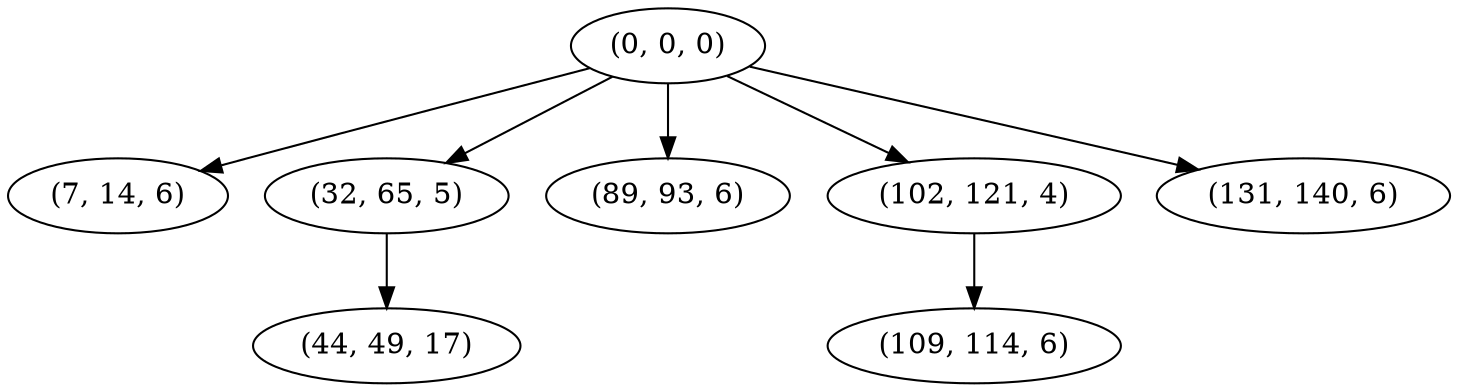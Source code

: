 digraph tree {
    "(0, 0, 0)";
    "(7, 14, 6)";
    "(32, 65, 5)";
    "(44, 49, 17)";
    "(89, 93, 6)";
    "(102, 121, 4)";
    "(109, 114, 6)";
    "(131, 140, 6)";
    "(0, 0, 0)" -> "(7, 14, 6)";
    "(0, 0, 0)" -> "(32, 65, 5)";
    "(0, 0, 0)" -> "(89, 93, 6)";
    "(0, 0, 0)" -> "(102, 121, 4)";
    "(0, 0, 0)" -> "(131, 140, 6)";
    "(32, 65, 5)" -> "(44, 49, 17)";
    "(102, 121, 4)" -> "(109, 114, 6)";
}

